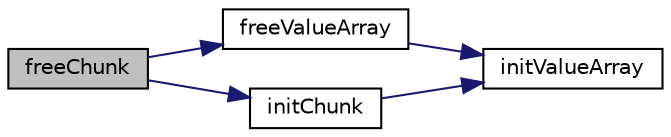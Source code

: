 digraph "freeChunk"
{
 // INTERACTIVE_SVG=YES
 // LATEX_PDF_SIZE
  edge [fontname="Helvetica",fontsize="10",labelfontname="Helvetica",labelfontsize="10"];
  node [fontname="Helvetica",fontsize="10",shape=record];
  rankdir="LR";
  Node1 [label="freeChunk",height=0.2,width=0.4,color="black", fillcolor="grey75", style="filled", fontcolor="black",tooltip="Free up the resources used by the given chunk."];
  Node1 -> Node2 [color="midnightblue",fontsize="10",style="solid",fontname="Helvetica"];
  Node2 [label="freeValueArray",height=0.2,width=0.4,color="black", fillcolor="white", style="filled",URL="$value_8c.html#a0c97a46aa82855c0fdc378ab019c5838",tooltip="Free up the resources used by the given array."];
  Node2 -> Node3 [color="midnightblue",fontsize="10",style="solid",fontname="Helvetica"];
  Node3 [label="initValueArray",height=0.2,width=0.4,color="black", fillcolor="white", style="filled",URL="$value_8c.html#a6b3e6aaa3c61222073b87c5c033c9370",tooltip="Initialise an empty array."];
  Node1 -> Node4 [color="midnightblue",fontsize="10",style="solid",fontname="Helvetica"];
  Node4 [label="initChunk",height=0.2,width=0.4,color="black", fillcolor="white", style="filled",URL="$chunk_8c.html#a6fb4c9316c5daf0ff4bd05af12e31849",tooltip="Initialise an empty chunk."];
  Node4 -> Node3 [color="midnightblue",fontsize="10",style="solid",fontname="Helvetica"];
}

